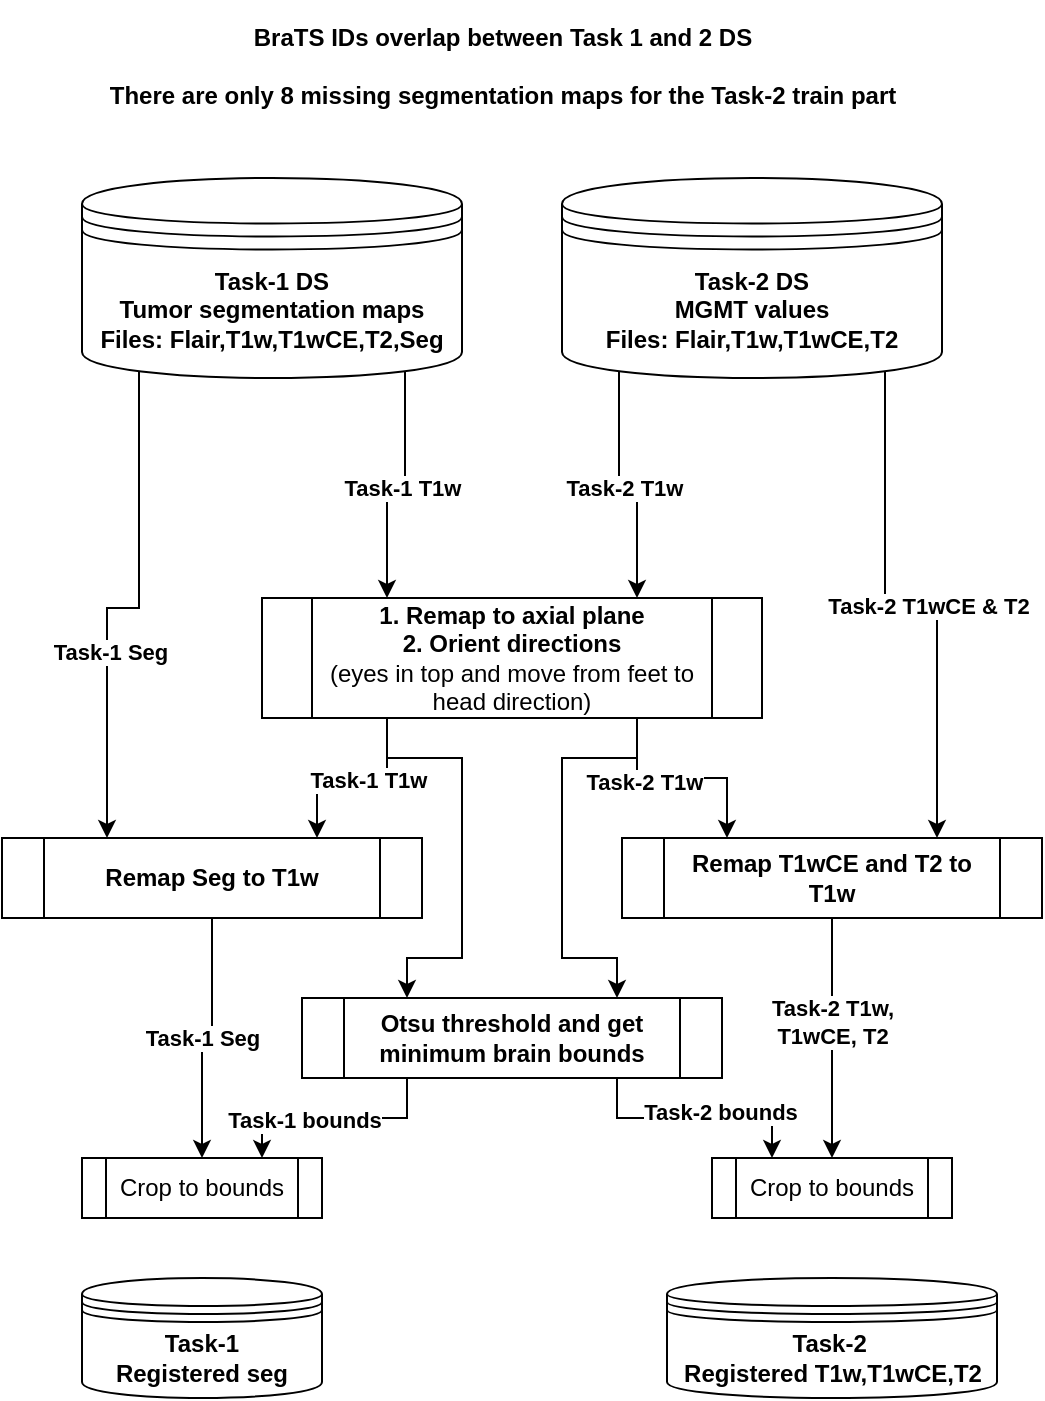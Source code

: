 <mxfile>
    <diagram id="GGjrTXJtZ4sD_ChqCfd3" name="Page-1">
        <mxGraphModel dx="442" dy="1131" grid="1" gridSize="10" guides="1" tooltips="1" connect="1" arrows="1" fold="1" page="1" pageScale="1" pageWidth="850" pageHeight="1100" math="0" shadow="0">
            <root>
                <mxCell id="0"/>
                <mxCell id="1" parent="0"/>
                <mxCell id="8" value="&lt;b&gt;Task-1 T1w&lt;/b&gt;" style="edgeStyle=orthogonalEdgeStyle;rounded=0;orthogonalLoop=1;jettySize=auto;html=1;exitX=0.85;exitY=0.95;exitDx=0;exitDy=0;exitPerimeter=0;entryX=0.25;entryY=0;entryDx=0;entryDy=0;" edge="1" parent="1" source="2" target="7">
                    <mxGeometry relative="1" as="geometry"/>
                </mxCell>
                <mxCell id="12" style="edgeStyle=orthogonalEdgeStyle;rounded=0;orthogonalLoop=1;jettySize=auto;html=1;exitX=0.15;exitY=0.95;exitDx=0;exitDy=0;exitPerimeter=0;entryX=0.25;entryY=0;entryDx=0;entryDy=0;" edge="1" parent="1" source="2" target="10">
                    <mxGeometry relative="1" as="geometry"/>
                </mxCell>
                <mxCell id="13" value="&lt;b&gt;Task-1 Seg&lt;/b&gt;" style="edgeLabel;html=1;align=center;verticalAlign=middle;resizable=0;points=[];" vertex="1" connectable="0" parent="12">
                    <mxGeometry x="0.258" y="1" relative="1" as="geometry">
                        <mxPoint as="offset"/>
                    </mxGeometry>
                </mxCell>
                <mxCell id="2" value="&lt;b&gt;Task-1 DS&lt;br&gt;&lt;/b&gt;&lt;b&gt;Tumor segmentation maps&lt;/b&gt;&lt;b&gt;&lt;br&gt;Files: Flair,T1w,T1wCE,T2,Seg&lt;br&gt;&lt;/b&gt;" style="shape=datastore;whiteSpace=wrap;html=1;" vertex="1" parent="1">
                    <mxGeometry x="120" y="110" width="190" height="100" as="geometry"/>
                </mxCell>
                <mxCell id="9" value="&lt;b&gt;Task-2 T1w&lt;/b&gt;" style="edgeStyle=orthogonalEdgeStyle;rounded=0;orthogonalLoop=1;jettySize=auto;html=1;exitX=0.15;exitY=0.95;exitDx=0;exitDy=0;exitPerimeter=0;entryX=0.75;entryY=0;entryDx=0;entryDy=0;" edge="1" parent="1" source="5" target="7">
                    <mxGeometry relative="1" as="geometry"/>
                </mxCell>
                <mxCell id="18" style="edgeStyle=orthogonalEdgeStyle;rounded=0;orthogonalLoop=1;jettySize=auto;html=1;exitX=0.85;exitY=0.95;exitDx=0;exitDy=0;exitPerimeter=0;entryX=0.75;entryY=0;entryDx=0;entryDy=0;" edge="1" parent="1" source="5" target="15">
                    <mxGeometry relative="1" as="geometry"/>
                </mxCell>
                <mxCell id="19" value="&lt;b&gt;Task-2 T1wCE &amp;amp; T2&lt;/b&gt;" style="edgeLabel;html=1;align=center;verticalAlign=middle;resizable=0;points=[];" vertex="1" connectable="0" parent="18">
                    <mxGeometry x="0.086" y="1" relative="1" as="geometry">
                        <mxPoint as="offset"/>
                    </mxGeometry>
                </mxCell>
                <mxCell id="5" value="&lt;b&gt;Task-2 DS&lt;br&gt;&lt;/b&gt;&lt;b&gt;MGMT values&lt;/b&gt;&lt;b&gt;&lt;br&gt;Files: Flair,T1w,T1wCE,T2&lt;br&gt;&lt;/b&gt;" style="shape=datastore;whiteSpace=wrap;html=1;" vertex="1" parent="1">
                    <mxGeometry x="360" y="110" width="190" height="100" as="geometry"/>
                </mxCell>
                <mxCell id="6" value="&lt;font style=&quot;font-size: 12px&quot;&gt;BraTS IDs overlap between Task 1 and 2 DS&lt;br&gt;There are only 8 missing segmentation maps for the Task-2 train part&lt;br&gt;&lt;/font&gt;" style="text;strokeColor=none;fillColor=none;html=1;fontSize=24;fontStyle=1;verticalAlign=middle;align=center;" vertex="1" parent="1">
                    <mxGeometry x="280" y="30" width="100" height="40" as="geometry"/>
                </mxCell>
                <mxCell id="11" style="edgeStyle=orthogonalEdgeStyle;rounded=0;orthogonalLoop=1;jettySize=auto;html=1;exitX=0.25;exitY=1;exitDx=0;exitDy=0;entryX=0.75;entryY=0;entryDx=0;entryDy=0;" edge="1" parent="1" source="7" target="10">
                    <mxGeometry relative="1" as="geometry"/>
                </mxCell>
                <mxCell id="14" value="&lt;b&gt;Task-1 T1w&lt;/b&gt;" style="edgeLabel;html=1;align=center;verticalAlign=middle;resizable=0;points=[];" vertex="1" connectable="0" parent="11">
                    <mxGeometry x="-0.173" y="1" relative="1" as="geometry">
                        <mxPoint as="offset"/>
                    </mxGeometry>
                </mxCell>
                <mxCell id="16" style="edgeStyle=orthogonalEdgeStyle;rounded=0;orthogonalLoop=1;jettySize=auto;html=1;exitX=0.75;exitY=1;exitDx=0;exitDy=0;entryX=0.25;entryY=0;entryDx=0;entryDy=0;" edge="1" parent="1" source="7" target="15">
                    <mxGeometry relative="1" as="geometry"/>
                </mxCell>
                <mxCell id="17" value="&lt;b&gt;Task-2 T1w&lt;/b&gt;" style="edgeLabel;html=1;align=center;verticalAlign=middle;resizable=0;points=[];" vertex="1" connectable="0" parent="16">
                    <mxGeometry x="-0.359" y="-2" relative="1" as="geometry">
                        <mxPoint as="offset"/>
                    </mxGeometry>
                </mxCell>
                <mxCell id="21" style="edgeStyle=orthogonalEdgeStyle;rounded=0;orthogonalLoop=1;jettySize=auto;html=1;exitX=0.25;exitY=1;exitDx=0;exitDy=0;entryX=0.25;entryY=0;entryDx=0;entryDy=0;" edge="1" parent="1" source="7" target="20">
                    <mxGeometry relative="1" as="geometry">
                        <Array as="points">
                            <mxPoint x="273" y="400"/>
                            <mxPoint x="310" y="400"/>
                            <mxPoint x="310" y="500"/>
                            <mxPoint x="283" y="500"/>
                        </Array>
                    </mxGeometry>
                </mxCell>
                <mxCell id="23" style="edgeStyle=orthogonalEdgeStyle;rounded=0;orthogonalLoop=1;jettySize=auto;html=1;exitX=0.75;exitY=1;exitDx=0;exitDy=0;entryX=0.75;entryY=0;entryDx=0;entryDy=0;" edge="1" parent="1" source="7" target="20">
                    <mxGeometry relative="1" as="geometry">
                        <Array as="points">
                            <mxPoint x="397" y="400"/>
                            <mxPoint x="360" y="400"/>
                            <mxPoint x="360" y="500"/>
                            <mxPoint x="387" y="500"/>
                        </Array>
                    </mxGeometry>
                </mxCell>
                <mxCell id="7" value="&lt;b&gt;1. Remap to axial plane&lt;br&gt;2. Orient directions&lt;/b&gt;&lt;br&gt;(eyes in top and move from feet to head direction)" style="shape=process;whiteSpace=wrap;html=1;backgroundOutline=1;" vertex="1" parent="1">
                    <mxGeometry x="210" y="320" width="250" height="60" as="geometry"/>
                </mxCell>
                <mxCell id="28" style="edgeStyle=orthogonalEdgeStyle;rounded=0;orthogonalLoop=1;jettySize=auto;html=1;exitX=0.5;exitY=1;exitDx=0;exitDy=0;" edge="1" parent="1" source="10" target="25">
                    <mxGeometry relative="1" as="geometry"/>
                </mxCell>
                <mxCell id="29" value="&lt;b&gt;Task-1 Seg&lt;/b&gt;" style="edgeLabel;html=1;align=center;verticalAlign=middle;resizable=0;points=[];" vertex="1" connectable="0" parent="28">
                    <mxGeometry x="-0.316" y="2" relative="1" as="geometry">
                        <mxPoint x="-7" y="17" as="offset"/>
                    </mxGeometry>
                </mxCell>
                <mxCell id="10" value="&lt;b&gt;Remap Seg to T1w&lt;br&gt;&lt;/b&gt;" style="shape=process;whiteSpace=wrap;html=1;backgroundOutline=1;" vertex="1" parent="1">
                    <mxGeometry x="80" y="440" width="210" height="40" as="geometry"/>
                </mxCell>
                <mxCell id="35" style="edgeStyle=orthogonalEdgeStyle;rounded=0;orthogonalLoop=1;jettySize=auto;html=1;entryX=0.5;entryY=0;entryDx=0;entryDy=0;" edge="1" parent="1" source="15" target="30">
                    <mxGeometry relative="1" as="geometry"/>
                </mxCell>
                <mxCell id="36" value="&lt;b&gt;Task-2 T1w, &lt;br&gt;T1wCE, T2&lt;/b&gt;" style="edgeLabel;html=1;align=center;verticalAlign=middle;resizable=0;points=[];" vertex="1" connectable="0" parent="35">
                    <mxGeometry x="-0.138" relative="1" as="geometry">
                        <mxPoint as="offset"/>
                    </mxGeometry>
                </mxCell>
                <mxCell id="15" value="&lt;b&gt;Remap T1wCE and T2 to T1w&lt;br&gt;&lt;/b&gt;" style="shape=process;whiteSpace=wrap;html=1;backgroundOutline=1;" vertex="1" parent="1">
                    <mxGeometry x="390" y="440" width="210" height="40" as="geometry"/>
                </mxCell>
                <mxCell id="26" style="edgeStyle=orthogonalEdgeStyle;rounded=0;orthogonalLoop=1;jettySize=auto;html=1;exitX=0.25;exitY=1;exitDx=0;exitDy=0;entryX=0.75;entryY=0;entryDx=0;entryDy=0;" edge="1" parent="1" source="20" target="25">
                    <mxGeometry relative="1" as="geometry"/>
                </mxCell>
                <mxCell id="27" value="Task-1 bounds" style="edgeLabel;html=1;align=center;verticalAlign=middle;resizable=0;points=[];fontStyle=1" vertex="1" connectable="0" parent="26">
                    <mxGeometry x="0.275" y="1" relative="1" as="geometry">
                        <mxPoint as="offset"/>
                    </mxGeometry>
                </mxCell>
                <mxCell id="31" style="edgeStyle=orthogonalEdgeStyle;rounded=0;orthogonalLoop=1;jettySize=auto;html=1;exitX=0.75;exitY=1;exitDx=0;exitDy=0;entryX=0.25;entryY=0;entryDx=0;entryDy=0;" edge="1" parent="1" source="20" target="30">
                    <mxGeometry relative="1" as="geometry"/>
                </mxCell>
                <mxCell id="32" value="&lt;b&gt;Task-2 bounds&lt;/b&gt;" style="edgeLabel;html=1;align=center;verticalAlign=middle;resizable=0;points=[];" vertex="1" connectable="0" parent="31">
                    <mxGeometry x="0.207" y="3" relative="1" as="geometry">
                        <mxPoint as="offset"/>
                    </mxGeometry>
                </mxCell>
                <mxCell id="20" value="&lt;b&gt;Otsu threshold and get minimum brain bounds&lt;br&gt;&lt;/b&gt;" style="shape=process;whiteSpace=wrap;html=1;backgroundOutline=1;" vertex="1" parent="1">
                    <mxGeometry x="230" y="520" width="210" height="40" as="geometry"/>
                </mxCell>
                <mxCell id="25" value="Crop to bounds" style="shape=process;whiteSpace=wrap;html=1;backgroundOutline=1;" vertex="1" parent="1">
                    <mxGeometry x="120" y="600" width="120" height="30" as="geometry"/>
                </mxCell>
                <mxCell id="30" value="Crop to bounds" style="shape=process;whiteSpace=wrap;html=1;backgroundOutline=1;" vertex="1" parent="1">
                    <mxGeometry x="435" y="600" width="120" height="30" as="geometry"/>
                </mxCell>
                <mxCell id="37" value="&lt;b&gt;Task-1 &lt;br&gt;Registered seg&lt;/b&gt;" style="shape=datastore;whiteSpace=wrap;html=1;" vertex="1" parent="1">
                    <mxGeometry x="120" y="660" width="120" height="60" as="geometry"/>
                </mxCell>
                <mxCell id="38" value="&lt;b&gt;Task-2&amp;nbsp;&lt;br&gt;Registered T1w,T1wCE,T2&lt;/b&gt;" style="shape=datastore;whiteSpace=wrap;html=1;" vertex="1" parent="1">
                    <mxGeometry x="412.5" y="660" width="165" height="60" as="geometry"/>
                </mxCell>
            </root>
        </mxGraphModel>
    </diagram>
</mxfile>